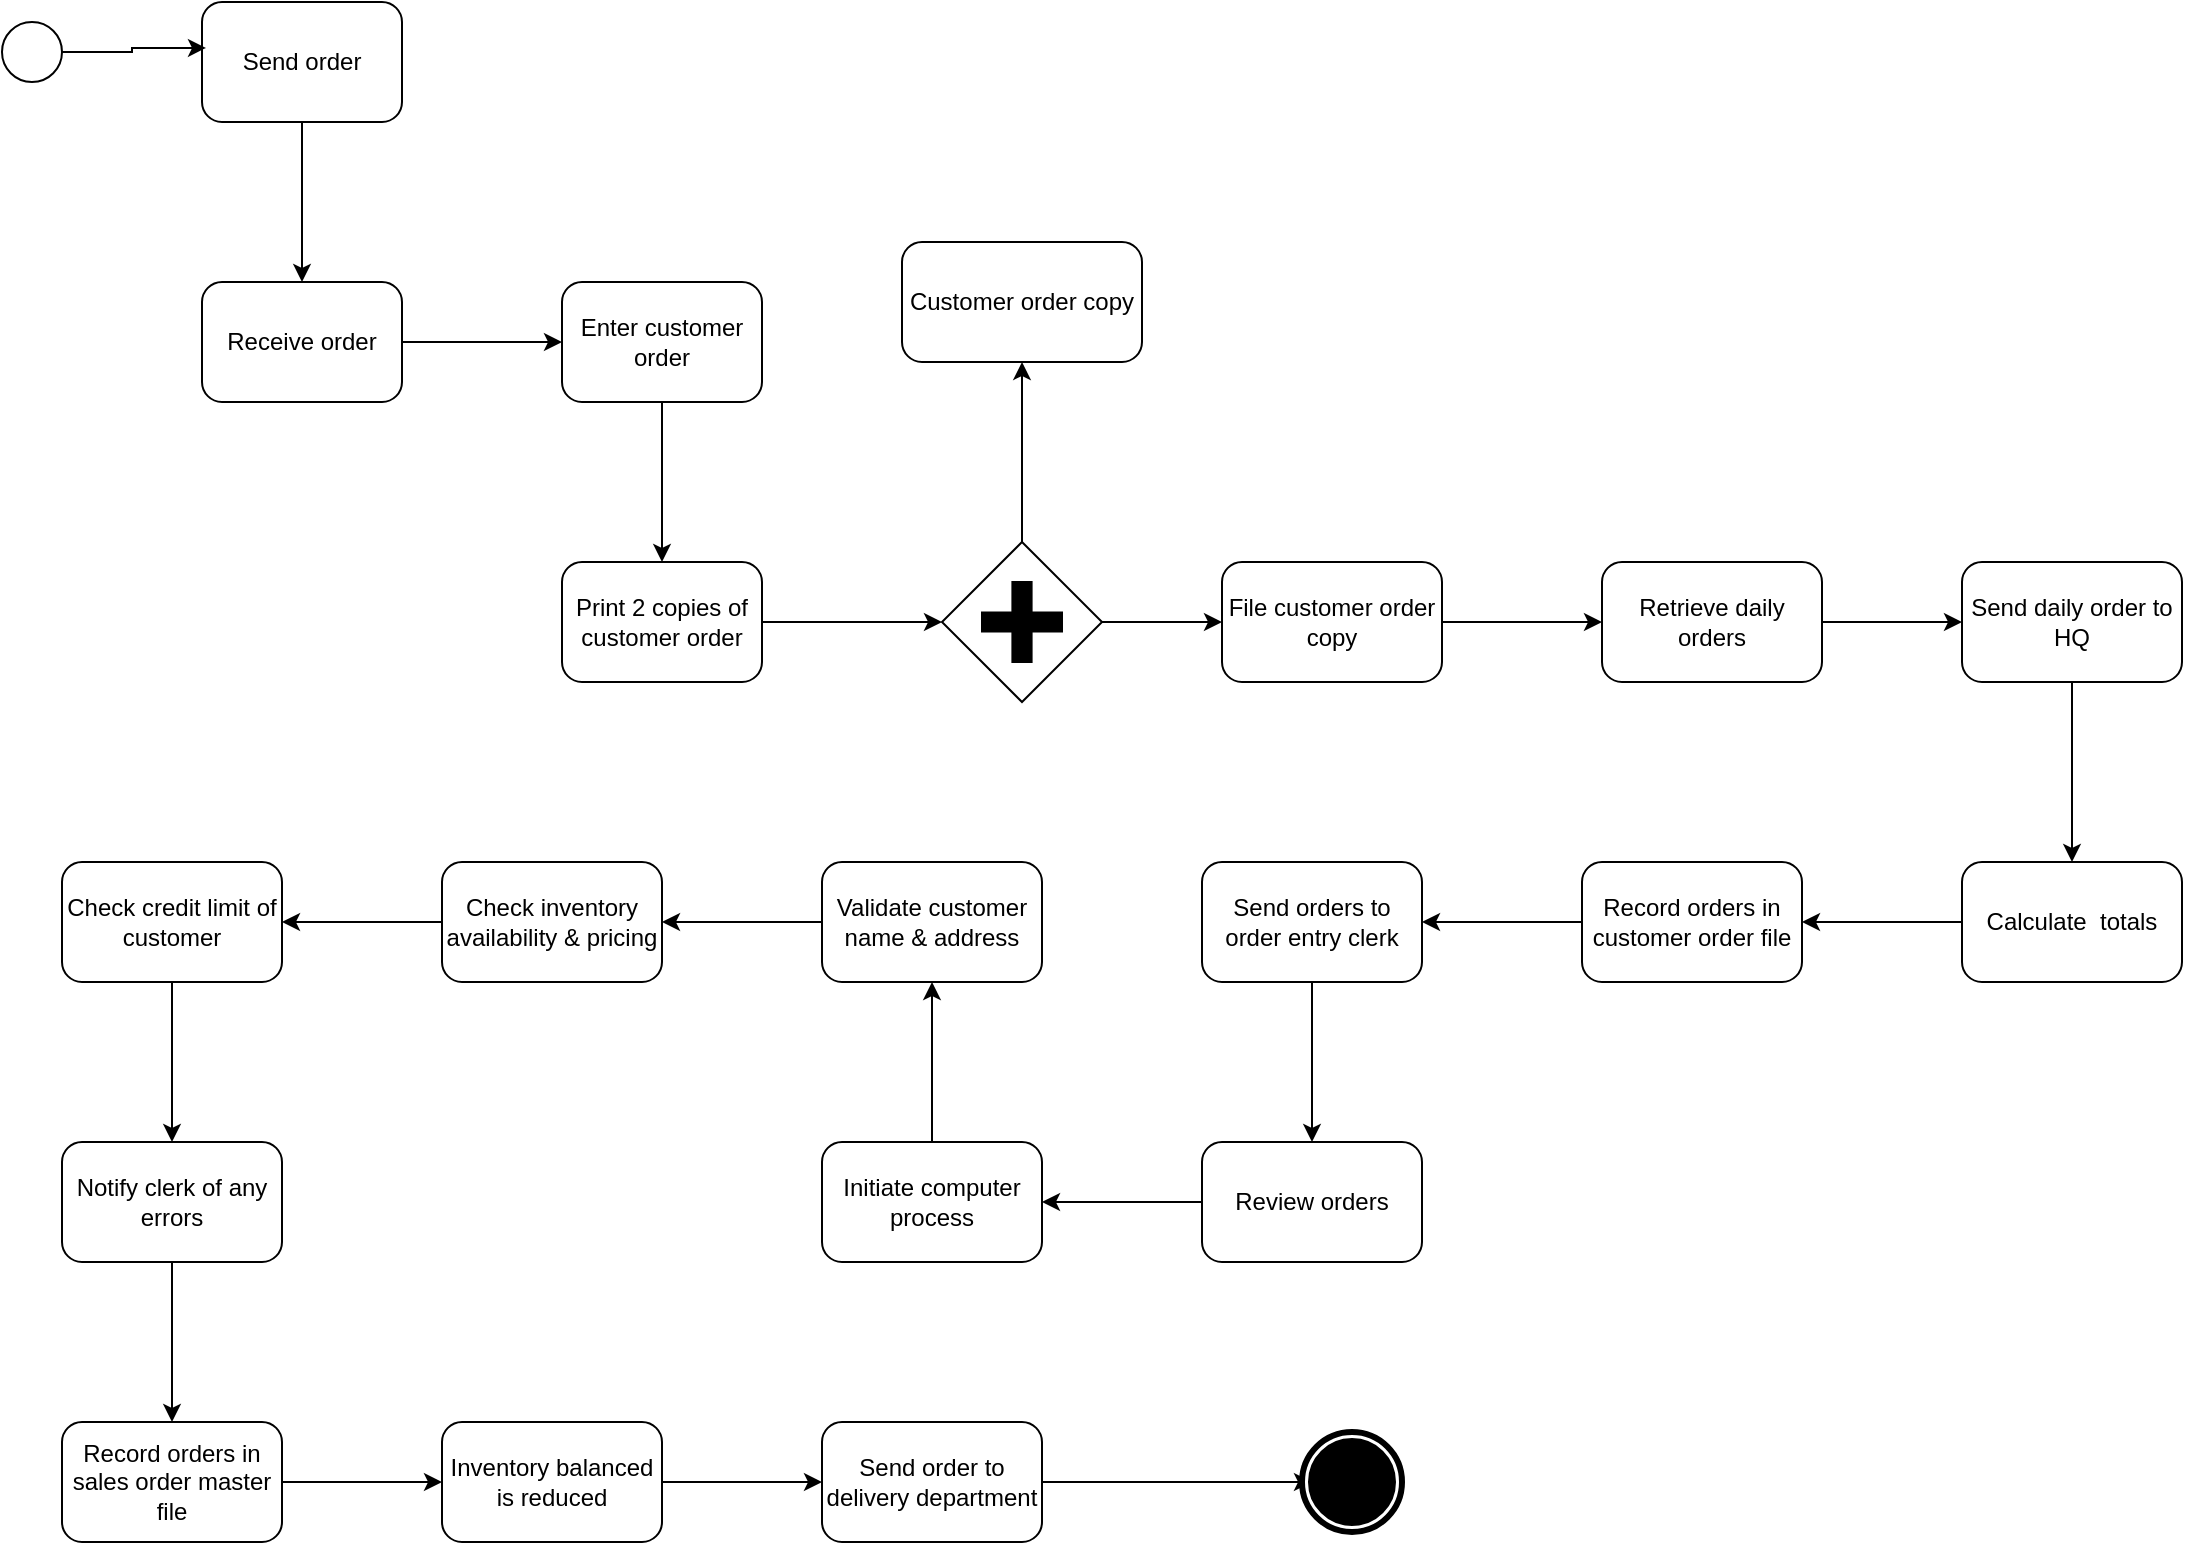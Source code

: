 <mxfile version="20.0.1" type="github">
  <diagram id="M4RNFaD-BbMAKFqqzOKe" name="Page-1">
    <mxGraphModel dx="1186" dy="639" grid="1" gridSize="10" guides="1" tooltips="1" connect="1" arrows="1" fold="1" page="1" pageScale="1" pageWidth="1169" pageHeight="827" math="0" shadow="0">
      <root>
        <mxCell id="0" />
        <mxCell id="1" parent="0" />
        <mxCell id="YLh-7RKU4perHvfON1LY-4" value="" style="edgeStyle=orthogonalEdgeStyle;rounded=0;orthogonalLoop=1;jettySize=auto;html=1;" parent="1" source="YLh-7RKU4perHvfON1LY-1" target="YLh-7RKU4perHvfON1LY-3" edge="1">
          <mxGeometry relative="1" as="geometry" />
        </mxCell>
        <mxCell id="YLh-7RKU4perHvfON1LY-1" value="Send order" style="points=[[0.25,0,0],[0.5,0,0],[0.75,0,0],[1,0.25,0],[1,0.5,0],[1,0.75,0],[0.75,1,0],[0.5,1,0],[0.25,1,0],[0,0.75,0],[0,0.5,0],[0,0.25,0]];shape=mxgraph.bpmn.task;whiteSpace=wrap;rectStyle=rounded;size=10;taskMarker=abstract;" parent="1" vertex="1">
          <mxGeometry x="120" y="30" width="100" height="60" as="geometry" />
        </mxCell>
        <mxCell id="YLh-7RKU4perHvfON1LY-24" style="edgeStyle=orthogonalEdgeStyle;rounded=0;orthogonalLoop=1;jettySize=auto;html=1;exitX=1;exitY=0.5;exitDx=0;exitDy=0;exitPerimeter=0;entryX=0.02;entryY=0.383;entryDx=0;entryDy=0;entryPerimeter=0;" parent="1" source="YLh-7RKU4perHvfON1LY-2" target="YLh-7RKU4perHvfON1LY-1" edge="1">
          <mxGeometry relative="1" as="geometry" />
        </mxCell>
        <mxCell id="YLh-7RKU4perHvfON1LY-2" value="" style="points=[[0.145,0.145,0],[0.5,0,0],[0.855,0.145,0],[1,0.5,0],[0.855,0.855,0],[0.5,1,0],[0.145,0.855,0],[0,0.5,0]];shape=mxgraph.bpmn.event;html=1;verticalLabelPosition=bottom;labelBackgroundColor=#ffffff;verticalAlign=top;align=center;perimeter=ellipsePerimeter;outlineConnect=0;aspect=fixed;outline=standard;symbol=general;" parent="1" vertex="1">
          <mxGeometry x="20" y="40" width="30" height="30" as="geometry" />
        </mxCell>
        <mxCell id="YLh-7RKU4perHvfON1LY-6" value="" style="edgeStyle=orthogonalEdgeStyle;rounded=0;orthogonalLoop=1;jettySize=auto;html=1;" parent="1" source="YLh-7RKU4perHvfON1LY-3" target="YLh-7RKU4perHvfON1LY-5" edge="1">
          <mxGeometry relative="1" as="geometry" />
        </mxCell>
        <mxCell id="YLh-7RKU4perHvfON1LY-3" value="Receive order" style="points=[[0.25,0,0],[0.5,0,0],[0.75,0,0],[1,0.25,0],[1,0.5,0],[1,0.75,0],[0.75,1,0],[0.5,1,0],[0.25,1,0],[0,0.75,0],[0,0.5,0],[0,0.25,0]];shape=mxgraph.bpmn.task;whiteSpace=wrap;rectStyle=rounded;size=10;taskMarker=abstract;" parent="1" vertex="1">
          <mxGeometry x="120" y="170" width="100" height="60" as="geometry" />
        </mxCell>
        <mxCell id="YLh-7RKU4perHvfON1LY-8" value="" style="edgeStyle=orthogonalEdgeStyle;rounded=0;orthogonalLoop=1;jettySize=auto;html=1;" parent="1" source="YLh-7RKU4perHvfON1LY-5" target="YLh-7RKU4perHvfON1LY-7" edge="1">
          <mxGeometry relative="1" as="geometry" />
        </mxCell>
        <mxCell id="YLh-7RKU4perHvfON1LY-5" value="Enter customer order" style="points=[[0.25,0,0],[0.5,0,0],[0.75,0,0],[1,0.25,0],[1,0.5,0],[1,0.75,0],[0.75,1,0],[0.5,1,0],[0.25,1,0],[0,0.75,0],[0,0.5,0],[0,0.25,0]];shape=mxgraph.bpmn.task;whiteSpace=wrap;rectStyle=rounded;size=10;taskMarker=abstract;" parent="1" vertex="1">
          <mxGeometry x="300" y="170" width="100" height="60" as="geometry" />
        </mxCell>
        <mxCell id="YLh-7RKU4perHvfON1LY-10" value="" style="edgeStyle=orthogonalEdgeStyle;rounded=0;orthogonalLoop=1;jettySize=auto;html=1;" parent="1" source="YLh-7RKU4perHvfON1LY-7" target="YLh-7RKU4perHvfON1LY-9" edge="1">
          <mxGeometry relative="1" as="geometry" />
        </mxCell>
        <mxCell id="YLh-7RKU4perHvfON1LY-7" value="Print 2 copies of customer order" style="points=[[0.25,0,0],[0.5,0,0],[0.75,0,0],[1,0.25,0],[1,0.5,0],[1,0.75,0],[0.75,1,0],[0.5,1,0],[0.25,1,0],[0,0.75,0],[0,0.5,0],[0,0.25,0]];shape=mxgraph.bpmn.task;whiteSpace=wrap;rectStyle=rounded;size=10;taskMarker=abstract;" parent="1" vertex="1">
          <mxGeometry x="300" y="310" width="100" height="60" as="geometry" />
        </mxCell>
        <mxCell id="YLh-7RKU4perHvfON1LY-12" value="" style="edgeStyle=orthogonalEdgeStyle;rounded=0;orthogonalLoop=1;jettySize=auto;html=1;" parent="1" source="YLh-7RKU4perHvfON1LY-9" edge="1">
          <mxGeometry relative="1" as="geometry">
            <mxPoint x="530" y="210" as="targetPoint" />
          </mxGeometry>
        </mxCell>
        <mxCell id="YLh-7RKU4perHvfON1LY-14" value="" style="edgeStyle=orthogonalEdgeStyle;rounded=0;orthogonalLoop=1;jettySize=auto;html=1;" parent="1" source="YLh-7RKU4perHvfON1LY-9" edge="1">
          <mxGeometry relative="1" as="geometry">
            <mxPoint x="630" y="340" as="targetPoint" />
          </mxGeometry>
        </mxCell>
        <mxCell id="YLh-7RKU4perHvfON1LY-9" value="" style="points=[[0.25,0.25,0],[0.5,0,0],[0.75,0.25,0],[1,0.5,0],[0.75,0.75,0],[0.5,1,0],[0.25,0.75,0],[0,0.5,0]];shape=mxgraph.bpmn.gateway2;html=1;verticalLabelPosition=bottom;labelBackgroundColor=#ffffff;verticalAlign=top;align=center;perimeter=rhombusPerimeter;outlineConnect=0;outline=none;symbol=none;gwType=parallel;fontFamily=Helvetica;fontSize=12;fontColor=default;strokeColor=default;fillColor=default;" parent="1" vertex="1">
          <mxGeometry x="490" y="300" width="80" height="80" as="geometry" />
        </mxCell>
        <mxCell id="YLh-7RKU4perHvfON1LY-15" value="Customer order copy" style="points=[[0.25,0,0],[0.5,0,0],[0.75,0,0],[1,0.25,0],[1,0.5,0],[1,0.75,0],[0.75,1,0],[0.5,1,0],[0.25,1,0],[0,0.75,0],[0,0.5,0],[0,0.25,0]];shape=mxgraph.bpmn.task;whiteSpace=wrap;rectStyle=rounded;size=10;taskMarker=abstract;" parent="1" vertex="1">
          <mxGeometry x="470" y="150" width="120" height="60" as="geometry" />
        </mxCell>
        <mxCell id="YLh-7RKU4perHvfON1LY-18" value="" style="edgeStyle=orthogonalEdgeStyle;rounded=0;orthogonalLoop=1;jettySize=auto;html=1;" parent="1" source="YLh-7RKU4perHvfON1LY-16" target="YLh-7RKU4perHvfON1LY-17" edge="1">
          <mxGeometry relative="1" as="geometry" />
        </mxCell>
        <mxCell id="YLh-7RKU4perHvfON1LY-16" value="File customer order copy" style="points=[[0.25,0,0],[0.5,0,0],[0.75,0,0],[1,0.25,0],[1,0.5,0],[1,0.75,0],[0.75,1,0],[0.5,1,0],[0.25,1,0],[0,0.75,0],[0,0.5,0],[0,0.25,0]];shape=mxgraph.bpmn.task;whiteSpace=wrap;rectStyle=rounded;size=10;taskMarker=abstract;" parent="1" vertex="1">
          <mxGeometry x="630" y="310" width="110" height="60" as="geometry" />
        </mxCell>
        <mxCell id="YLh-7RKU4perHvfON1LY-20" value="" style="edgeStyle=orthogonalEdgeStyle;rounded=0;orthogonalLoop=1;jettySize=auto;html=1;" parent="1" source="YLh-7RKU4perHvfON1LY-17" target="YLh-7RKU4perHvfON1LY-19" edge="1">
          <mxGeometry relative="1" as="geometry" />
        </mxCell>
        <mxCell id="YLh-7RKU4perHvfON1LY-17" value="Retrieve daily orders" style="points=[[0.25,0,0],[0.5,0,0],[0.75,0,0],[1,0.25,0],[1,0.5,0],[1,0.75,0],[0.75,1,0],[0.5,1,0],[0.25,1,0],[0,0.75,0],[0,0.5,0],[0,0.25,0]];shape=mxgraph.bpmn.task;whiteSpace=wrap;rectStyle=rounded;size=10;taskMarker=abstract;" parent="1" vertex="1">
          <mxGeometry x="820" y="310" width="110" height="60" as="geometry" />
        </mxCell>
        <mxCell id="YLh-7RKU4perHvfON1LY-22" value="" style="edgeStyle=orthogonalEdgeStyle;rounded=0;orthogonalLoop=1;jettySize=auto;html=1;" parent="1" source="YLh-7RKU4perHvfON1LY-19" target="YLh-7RKU4perHvfON1LY-21" edge="1">
          <mxGeometry relative="1" as="geometry" />
        </mxCell>
        <mxCell id="YLh-7RKU4perHvfON1LY-19" value="Send daily order to HQ" style="points=[[0.25,0,0],[0.5,0,0],[0.75,0,0],[1,0.25,0],[1,0.5,0],[1,0.75,0],[0.75,1,0],[0.5,1,0],[0.25,1,0],[0,0.75,0],[0,0.5,0],[0,0.25,0]];shape=mxgraph.bpmn.task;whiteSpace=wrap;rectStyle=rounded;size=10;taskMarker=abstract;" parent="1" vertex="1">
          <mxGeometry x="1000" y="310" width="110" height="60" as="geometry" />
        </mxCell>
        <mxCell id="YLh-7RKU4perHvfON1LY-26" value="" style="edgeStyle=orthogonalEdgeStyle;rounded=0;orthogonalLoop=1;jettySize=auto;html=1;" parent="1" source="YLh-7RKU4perHvfON1LY-21" target="YLh-7RKU4perHvfON1LY-25" edge="1">
          <mxGeometry relative="1" as="geometry" />
        </mxCell>
        <mxCell id="YLh-7RKU4perHvfON1LY-21" value="Calculate  totals" style="points=[[0.25,0,0],[0.5,0,0],[0.75,0,0],[1,0.25,0],[1,0.5,0],[1,0.75,0],[0.75,1,0],[0.5,1,0],[0.25,1,0],[0,0.75,0],[0,0.5,0],[0,0.25,0]];shape=mxgraph.bpmn.task;whiteSpace=wrap;rectStyle=rounded;size=10;taskMarker=abstract;" parent="1" vertex="1">
          <mxGeometry x="1000" y="460" width="110" height="60" as="geometry" />
        </mxCell>
        <mxCell id="YLh-7RKU4perHvfON1LY-28" value="" style="edgeStyle=orthogonalEdgeStyle;rounded=0;orthogonalLoop=1;jettySize=auto;html=1;" parent="1" source="YLh-7RKU4perHvfON1LY-25" target="YLh-7RKU4perHvfON1LY-27" edge="1">
          <mxGeometry relative="1" as="geometry" />
        </mxCell>
        <mxCell id="YLh-7RKU4perHvfON1LY-25" value="Record orders in customer order file" style="points=[[0.25,0,0],[0.5,0,0],[0.75,0,0],[1,0.25,0],[1,0.5,0],[1,0.75,0],[0.75,1,0],[0.5,1,0],[0.25,1,0],[0,0.75,0],[0,0.5,0],[0,0.25,0]];shape=mxgraph.bpmn.task;whiteSpace=wrap;rectStyle=rounded;size=10;taskMarker=abstract;" parent="1" vertex="1">
          <mxGeometry x="810" y="460" width="110" height="60" as="geometry" />
        </mxCell>
        <mxCell id="YLh-7RKU4perHvfON1LY-30" value="" style="edgeStyle=orthogonalEdgeStyle;rounded=0;orthogonalLoop=1;jettySize=auto;html=1;" parent="1" source="YLh-7RKU4perHvfON1LY-27" target="YLh-7RKU4perHvfON1LY-29" edge="1">
          <mxGeometry relative="1" as="geometry" />
        </mxCell>
        <mxCell id="YLh-7RKU4perHvfON1LY-27" value="Send orders to order entry clerk" style="points=[[0.25,0,0],[0.5,0,0],[0.75,0,0],[1,0.25,0],[1,0.5,0],[1,0.75,0],[0.75,1,0],[0.5,1,0],[0.25,1,0],[0,0.75,0],[0,0.5,0],[0,0.25,0]];shape=mxgraph.bpmn.task;whiteSpace=wrap;rectStyle=rounded;size=10;taskMarker=abstract;" parent="1" vertex="1">
          <mxGeometry x="620" y="460" width="110" height="60" as="geometry" />
        </mxCell>
        <mxCell id="YLh-7RKU4perHvfON1LY-34" value="" style="edgeStyle=orthogonalEdgeStyle;rounded=0;orthogonalLoop=1;jettySize=auto;html=1;" parent="1" source="YLh-7RKU4perHvfON1LY-29" target="YLh-7RKU4perHvfON1LY-33" edge="1">
          <mxGeometry relative="1" as="geometry" />
        </mxCell>
        <mxCell id="YLh-7RKU4perHvfON1LY-29" value="Review orders" style="points=[[0.25,0,0],[0.5,0,0],[0.75,0,0],[1,0.25,0],[1,0.5,0],[1,0.75,0],[0.75,1,0],[0.5,1,0],[0.25,1,0],[0,0.75,0],[0,0.5,0],[0,0.25,0]];shape=mxgraph.bpmn.task;whiteSpace=wrap;rectStyle=rounded;size=10;taskMarker=abstract;" parent="1" vertex="1">
          <mxGeometry x="620" y="600" width="110" height="60" as="geometry" />
        </mxCell>
        <mxCell id="YLh-7RKU4perHvfON1LY-36" value="" style="edgeStyle=orthogonalEdgeStyle;rounded=0;orthogonalLoop=1;jettySize=auto;html=1;" parent="1" source="YLh-7RKU4perHvfON1LY-33" target="YLh-7RKU4perHvfON1LY-35" edge="1">
          <mxGeometry relative="1" as="geometry" />
        </mxCell>
        <mxCell id="YLh-7RKU4perHvfON1LY-33" value="Initiate computer process" style="points=[[0.25,0,0],[0.5,0,0],[0.75,0,0],[1,0.25,0],[1,0.5,0],[1,0.75,0],[0.75,1,0],[0.5,1,0],[0.25,1,0],[0,0.75,0],[0,0.5,0],[0,0.25,0]];shape=mxgraph.bpmn.task;whiteSpace=wrap;rectStyle=rounded;size=10;taskMarker=abstract;" parent="1" vertex="1">
          <mxGeometry x="430" y="600" width="110" height="60" as="geometry" />
        </mxCell>
        <mxCell id="YLh-7RKU4perHvfON1LY-38" value="" style="edgeStyle=orthogonalEdgeStyle;rounded=0;orthogonalLoop=1;jettySize=auto;html=1;" parent="1" source="YLh-7RKU4perHvfON1LY-35" target="YLh-7RKU4perHvfON1LY-37" edge="1">
          <mxGeometry relative="1" as="geometry" />
        </mxCell>
        <mxCell id="YLh-7RKU4perHvfON1LY-35" value="Validate customer name &amp; address" style="points=[[0.25,0,0],[0.5,0,0],[0.75,0,0],[1,0.25,0],[1,0.5,0],[1,0.75,0],[0.75,1,0],[0.5,1,0],[0.25,1,0],[0,0.75,0],[0,0.5,0],[0,0.25,0]];shape=mxgraph.bpmn.task;whiteSpace=wrap;rectStyle=rounded;size=10;taskMarker=abstract;" parent="1" vertex="1">
          <mxGeometry x="430" y="460" width="110" height="60" as="geometry" />
        </mxCell>
        <mxCell id="YLh-7RKU4perHvfON1LY-40" value="" style="edgeStyle=orthogonalEdgeStyle;rounded=0;orthogonalLoop=1;jettySize=auto;html=1;" parent="1" source="YLh-7RKU4perHvfON1LY-37" target="YLh-7RKU4perHvfON1LY-39" edge="1">
          <mxGeometry relative="1" as="geometry" />
        </mxCell>
        <mxCell id="YLh-7RKU4perHvfON1LY-37" value="Check inventory availability &amp; pricing" style="points=[[0.25,0,0],[0.5,0,0],[0.75,0,0],[1,0.25,0],[1,0.5,0],[1,0.75,0],[0.75,1,0],[0.5,1,0],[0.25,1,0],[0,0.75,0],[0,0.5,0],[0,0.25,0]];shape=mxgraph.bpmn.task;whiteSpace=wrap;rectStyle=rounded;size=10;taskMarker=abstract;" parent="1" vertex="1">
          <mxGeometry x="240" y="460" width="110" height="60" as="geometry" />
        </mxCell>
        <mxCell id="YLh-7RKU4perHvfON1LY-42" value="" style="edgeStyle=orthogonalEdgeStyle;rounded=0;orthogonalLoop=1;jettySize=auto;html=1;" parent="1" source="YLh-7RKU4perHvfON1LY-39" target="YLh-7RKU4perHvfON1LY-41" edge="1">
          <mxGeometry relative="1" as="geometry" />
        </mxCell>
        <mxCell id="YLh-7RKU4perHvfON1LY-39" value="Check credit limit of customer" style="points=[[0.25,0,0],[0.5,0,0],[0.75,0,0],[1,0.25,0],[1,0.5,0],[1,0.75,0],[0.75,1,0],[0.5,1,0],[0.25,1,0],[0,0.75,0],[0,0.5,0],[0,0.25,0]];shape=mxgraph.bpmn.task;whiteSpace=wrap;rectStyle=rounded;size=10;taskMarker=abstract;" parent="1" vertex="1">
          <mxGeometry x="50" y="460" width="110" height="60" as="geometry" />
        </mxCell>
        <mxCell id="YLh-7RKU4perHvfON1LY-44" value="" style="edgeStyle=orthogonalEdgeStyle;rounded=0;orthogonalLoop=1;jettySize=auto;html=1;" parent="1" source="YLh-7RKU4perHvfON1LY-41" target="YLh-7RKU4perHvfON1LY-43" edge="1">
          <mxGeometry relative="1" as="geometry" />
        </mxCell>
        <mxCell id="YLh-7RKU4perHvfON1LY-41" value="Notify clerk of any errors" style="points=[[0.25,0,0],[0.5,0,0],[0.75,0,0],[1,0.25,0],[1,0.5,0],[1,0.75,0],[0.75,1,0],[0.5,1,0],[0.25,1,0],[0,0.75,0],[0,0.5,0],[0,0.25,0]];shape=mxgraph.bpmn.task;whiteSpace=wrap;rectStyle=rounded;size=10;taskMarker=abstract;" parent="1" vertex="1">
          <mxGeometry x="50" y="600" width="110" height="60" as="geometry" />
        </mxCell>
        <mxCell id="YLh-7RKU4perHvfON1LY-46" value="" style="edgeStyle=orthogonalEdgeStyle;rounded=0;orthogonalLoop=1;jettySize=auto;html=1;" parent="1" source="YLh-7RKU4perHvfON1LY-43" target="YLh-7RKU4perHvfON1LY-45" edge="1">
          <mxGeometry relative="1" as="geometry" />
        </mxCell>
        <mxCell id="YLh-7RKU4perHvfON1LY-43" value="Record orders in sales order master file" style="points=[[0.25,0,0],[0.5,0,0],[0.75,0,0],[1,0.25,0],[1,0.5,0],[1,0.75,0],[0.75,1,0],[0.5,1,0],[0.25,1,0],[0,0.75,0],[0,0.5,0],[0,0.25,0]];shape=mxgraph.bpmn.task;whiteSpace=wrap;rectStyle=rounded;size=10;taskMarker=abstract;" parent="1" vertex="1">
          <mxGeometry x="50" y="740" width="110" height="60" as="geometry" />
        </mxCell>
        <mxCell id="YLh-7RKU4perHvfON1LY-48" value="" style="edgeStyle=orthogonalEdgeStyle;rounded=0;orthogonalLoop=1;jettySize=auto;html=1;" parent="1" source="YLh-7RKU4perHvfON1LY-45" target="YLh-7RKU4perHvfON1LY-47" edge="1">
          <mxGeometry relative="1" as="geometry" />
        </mxCell>
        <mxCell id="YLh-7RKU4perHvfON1LY-45" value="Inventory balanced is reduced" style="points=[[0.25,0,0],[0.5,0,0],[0.75,0,0],[1,0.25,0],[1,0.5,0],[1,0.75,0],[0.75,1,0],[0.5,1,0],[0.25,1,0],[0,0.75,0],[0,0.5,0],[0,0.25,0]];shape=mxgraph.bpmn.task;whiteSpace=wrap;rectStyle=rounded;size=10;taskMarker=abstract;" parent="1" vertex="1">
          <mxGeometry x="240" y="740" width="110" height="60" as="geometry" />
        </mxCell>
        <mxCell id="YLh-7RKU4perHvfON1LY-50" value="" style="edgeStyle=orthogonalEdgeStyle;rounded=0;orthogonalLoop=1;jettySize=auto;html=1;" parent="1" source="YLh-7RKU4perHvfON1LY-47" target="YLh-7RKU4perHvfON1LY-49" edge="1">
          <mxGeometry relative="1" as="geometry" />
        </mxCell>
        <mxCell id="YLh-7RKU4perHvfON1LY-47" value="Send order to delivery department" style="points=[[0.25,0,0],[0.5,0,0],[0.75,0,0],[1,0.25,0],[1,0.5,0],[1,0.75,0],[0.75,1,0],[0.5,1,0],[0.25,1,0],[0,0.75,0],[0,0.5,0],[0,0.25,0]];shape=mxgraph.bpmn.task;whiteSpace=wrap;rectStyle=rounded;size=10;taskMarker=abstract;" parent="1" vertex="1">
          <mxGeometry x="430" y="740" width="110" height="60" as="geometry" />
        </mxCell>
        <mxCell id="YLh-7RKU4perHvfON1LY-49" value="" style="shape=waypoint;sketch=0;size=6;pointerEvents=1;points=[];fillColor=default;resizable=0;rotatable=0;perimeter=centerPerimeter;snapToPoint=1;" parent="1" vertex="1">
          <mxGeometry x="655" y="750" width="40" height="40" as="geometry" />
        </mxCell>
        <mxCell id="YLh-7RKU4perHvfON1LY-51" value="" style="points=[[0.145,0.145,0],[0.5,0,0],[0.855,0.145,0],[1,0.5,0],[0.855,0.855,0],[0.5,1,0],[0.145,0.855,0],[0,0.5,0]];shape=mxgraph.bpmn.event;html=1;verticalLabelPosition=bottom;labelBackgroundColor=#ffffff;verticalAlign=top;align=center;perimeter=ellipsePerimeter;outlineConnect=0;aspect=fixed;outline=end;symbol=terminate;" parent="1" vertex="1">
          <mxGeometry x="670" y="745" width="50" height="50" as="geometry" />
        </mxCell>
      </root>
    </mxGraphModel>
  </diagram>
</mxfile>
